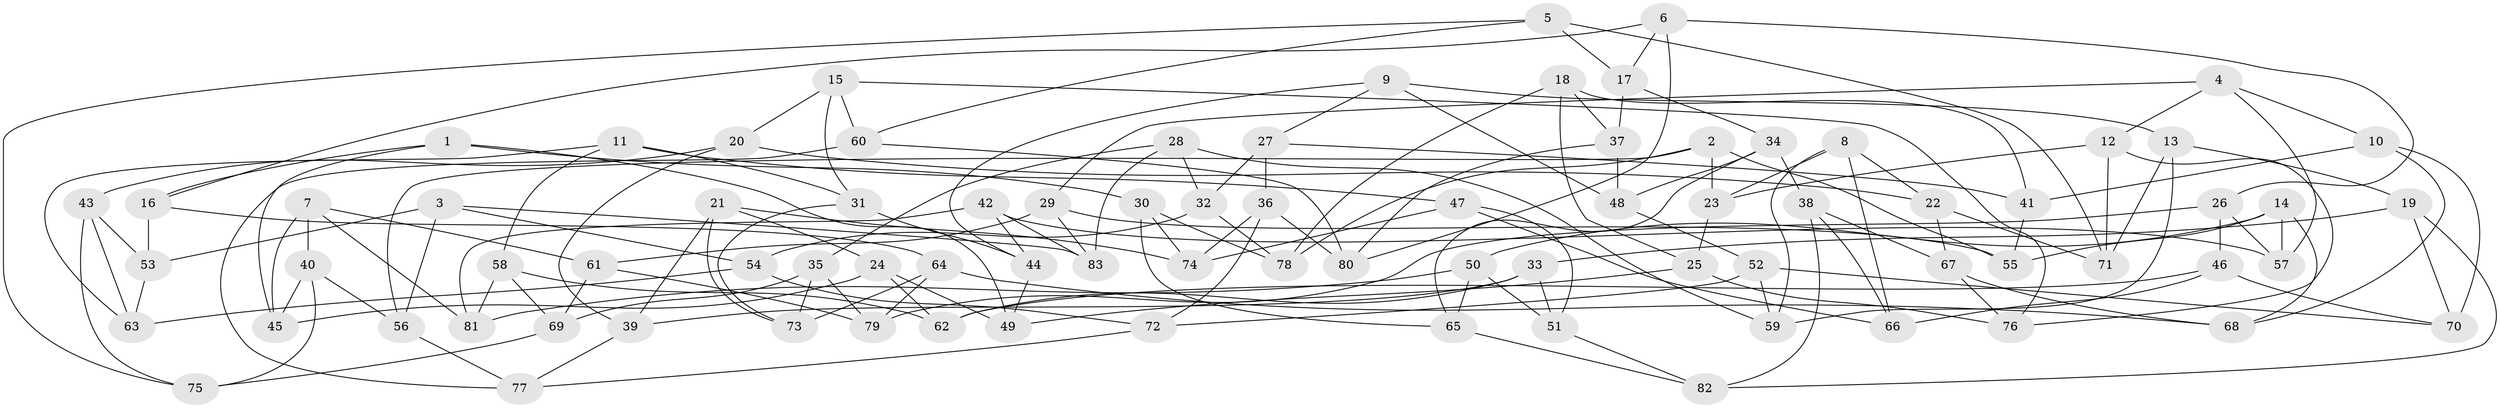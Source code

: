 // coarse degree distribution, {4: 0.32, 6: 0.48, 5: 0.16, 3: 0.04}
// Generated by graph-tools (version 1.1) at 2025/38/03/04/25 23:38:06]
// undirected, 83 vertices, 166 edges
graph export_dot {
  node [color=gray90,style=filled];
  1;
  2;
  3;
  4;
  5;
  6;
  7;
  8;
  9;
  10;
  11;
  12;
  13;
  14;
  15;
  16;
  17;
  18;
  19;
  20;
  21;
  22;
  23;
  24;
  25;
  26;
  27;
  28;
  29;
  30;
  31;
  32;
  33;
  34;
  35;
  36;
  37;
  38;
  39;
  40;
  41;
  42;
  43;
  44;
  45;
  46;
  47;
  48;
  49;
  50;
  51;
  52;
  53;
  54;
  55;
  56;
  57;
  58;
  59;
  60;
  61;
  62;
  63;
  64;
  65;
  66;
  67;
  68;
  69;
  70;
  71;
  72;
  73;
  74;
  75;
  76;
  77;
  78;
  79;
  80;
  81;
  82;
  83;
  1 -- 49;
  1 -- 30;
  1 -- 45;
  1 -- 16;
  2 -- 78;
  2 -- 56;
  2 -- 55;
  2 -- 23;
  3 -- 56;
  3 -- 53;
  3 -- 54;
  3 -- 83;
  4 -- 12;
  4 -- 57;
  4 -- 29;
  4 -- 10;
  5 -- 71;
  5 -- 75;
  5 -- 17;
  5 -- 60;
  6 -- 80;
  6 -- 17;
  6 -- 16;
  6 -- 26;
  7 -- 61;
  7 -- 40;
  7 -- 45;
  7 -- 81;
  8 -- 22;
  8 -- 66;
  8 -- 23;
  8 -- 59;
  9 -- 27;
  9 -- 44;
  9 -- 48;
  9 -- 13;
  10 -- 41;
  10 -- 68;
  10 -- 70;
  11 -- 31;
  11 -- 47;
  11 -- 58;
  11 -- 63;
  12 -- 76;
  12 -- 71;
  12 -- 23;
  13 -- 59;
  13 -- 19;
  13 -- 71;
  14 -- 57;
  14 -- 68;
  14 -- 50;
  14 -- 55;
  15 -- 76;
  15 -- 60;
  15 -- 20;
  15 -- 31;
  16 -- 64;
  16 -- 53;
  17 -- 34;
  17 -- 37;
  18 -- 37;
  18 -- 78;
  18 -- 41;
  18 -- 25;
  19 -- 70;
  19 -- 33;
  19 -- 82;
  20 -- 39;
  20 -- 43;
  20 -- 22;
  21 -- 24;
  21 -- 74;
  21 -- 39;
  21 -- 73;
  22 -- 67;
  22 -- 71;
  23 -- 25;
  24 -- 45;
  24 -- 49;
  24 -- 62;
  25 -- 76;
  25 -- 49;
  26 -- 57;
  26 -- 79;
  26 -- 46;
  27 -- 32;
  27 -- 41;
  27 -- 36;
  28 -- 83;
  28 -- 35;
  28 -- 32;
  28 -- 59;
  29 -- 83;
  29 -- 55;
  29 -- 61;
  30 -- 65;
  30 -- 78;
  30 -- 74;
  31 -- 73;
  31 -- 44;
  32 -- 78;
  32 -- 54;
  33 -- 62;
  33 -- 39;
  33 -- 51;
  34 -- 48;
  34 -- 65;
  34 -- 38;
  35 -- 79;
  35 -- 73;
  35 -- 69;
  36 -- 80;
  36 -- 74;
  36 -- 72;
  37 -- 80;
  37 -- 48;
  38 -- 67;
  38 -- 82;
  38 -- 66;
  39 -- 77;
  40 -- 56;
  40 -- 75;
  40 -- 45;
  41 -- 55;
  42 -- 81;
  42 -- 83;
  42 -- 44;
  42 -- 57;
  43 -- 75;
  43 -- 53;
  43 -- 63;
  44 -- 49;
  46 -- 70;
  46 -- 66;
  46 -- 62;
  47 -- 51;
  47 -- 66;
  47 -- 74;
  48 -- 52;
  50 -- 51;
  50 -- 81;
  50 -- 65;
  51 -- 82;
  52 -- 72;
  52 -- 59;
  52 -- 70;
  53 -- 63;
  54 -- 63;
  54 -- 72;
  56 -- 77;
  58 -- 81;
  58 -- 69;
  58 -- 62;
  60 -- 77;
  60 -- 80;
  61 -- 69;
  61 -- 79;
  64 -- 68;
  64 -- 79;
  64 -- 73;
  65 -- 82;
  67 -- 68;
  67 -- 76;
  69 -- 75;
  72 -- 77;
}
